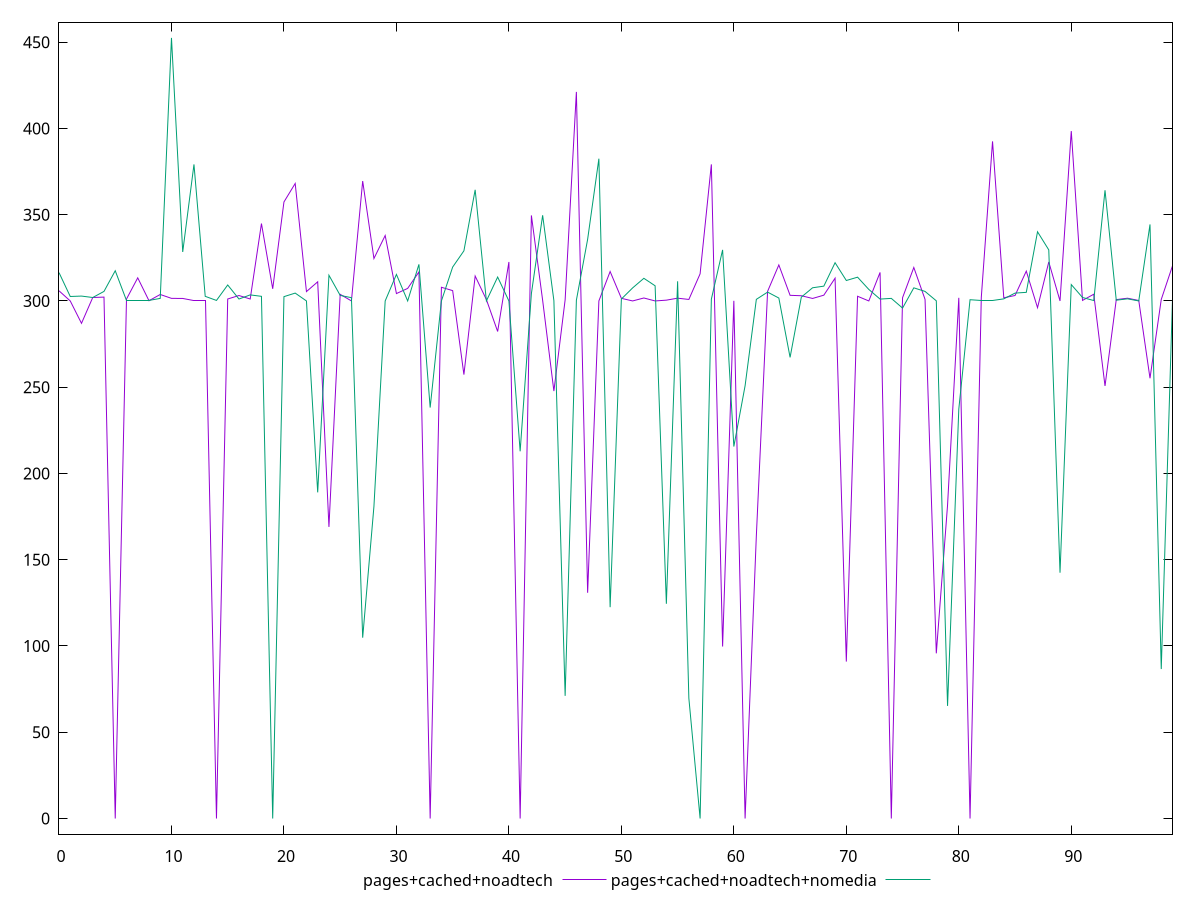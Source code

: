 reset

$pagesCachedNoadtech <<EOF
0 305.882
1 300
2 287.02900000009686
3 301.99
4 302.224
5 0
6 301.098
7 313.392
8 300.126
9 303.748
10 301.496
11 301.444
12 300
13 300
14 0
15 301.124
16 303.148
17 301.124
18 344.852
19 307.032
20 357.37800000000004
21 368.09500000067055
22 305.42199999999997
23 311.094
24 169.01700000092387
25 303.84
26 300
27 369.486
28 324.594
29 337.9320000000298
30 304.276
31 307.276
32 316.81600000000003
33 0
34 307.924
35 305.976
36 257.3070000000298
37 314.434
38 300.774
39 282.30199999921024
40 322.582
41 0
42 349.5719999987632
43 300.362
44 247.7510000001639
45 300.646
46 421.1569999996573
47 130.85800000000745
48 300
49 317.056
50 301.516
51 300
52 301.712
53 300
54 300.454
55 301.596
56 300.866
57 315.73199999999997
58 379.15
59 99.70499999914318
60 300.08
61 0
62 163.83000000100583
63 305.568
64 320.86199999999997
65 303.254
66 303.0190000003204
67 301.444
68 303.342
69 313.18600000000004
70 90.96399999968708
71 302.706
72 300
73 316.532
74 0
75 301.868
76 319.394
77 300.89
78 95.74199999962002
79 181.59700000006706
80 301.796
81 0
82 302.018
83 392.504
84 301.826
85 303.15
86 317.278
87 296.0959999989718
88 322.58
89 300
90 398.464
91 300.304
92 303.894
93 250.7170000001788
94 300.768
95 301.586
96 300.262
97 255.1800000006333
98 300.854
99 320.346
EOF

$pagesCachedNoadtechNomedia <<EOF
0 316.428
1 302.582
2 302.824
3 301.988
4 305.524
5 317.504
6 300
7 300
8 300
9 301.472
10 452.46
11 328.394
12 379.13299999944866
13 302.676
14 300.294
15 309.254
16 301.118
17 303.508
18 302.67
19 0
20 302.49
21 304.548
22 300
23 189.04900000058115
24 314.888
25 303.22
26 301.888
27 104.81899999920279
28 180.87100000027567
29 300
30 315.3640000000596
31 300
32 321.2
33 238.1939999992028
34 300
35 319.638
36 329.048
37 364.422
38 300
39 313.85
40 300
41 212.84400000050664
42 304.26899999938905
43 349.6690000006929
44 300.184
45 71.08899999968708
46 300.424
47 335.70700000040233
48 382.452
49 122.48900000099093
50 301.114
51 307.554
52 313.116
53 308.78
54 124.46200000029057
55 311.388
56 69.69600000046194
57 0
58 301.026
59 329.598
60 215.60600000061095
61 250.84700000006706
62 300.92
63 305.114
64 301.682
65 267.288999998942
66 302.214
67 307.632
68 308.572
69 322.152
70 311.848
71 313.774
72 306.668
73 301.074
74 301.488
75 295.8649999992922
76 307.59
77 305.508
78 300.076
79 65.25499999895692
80 237.28899999987334
81 300.706
82 300
83 300
84 301.206
85 304.55
86 304.9760000007227
87 340.09000000000003
88 329.58
89 142.464999999851
90 309.48799999999994
91 302
92 300.238
93 364.164
94 300.434
95 301.22
96 300
97 344.348
98 86.63600000087172
99 301.234
EOF

set key outside below
set xrange [0:99]
set yrange [-9.049199999999999:461.50919999999996]
set trange [-9.049199999999999:461.50919999999996]
set terminal svg size 640, 520 enhanced background rgb 'white'
set output "report_00015_2021-02-09T16-11-33.973Z/uses-rel-preconnect/comparison/line/2_vs_3.svg"

plot $pagesCachedNoadtech title "pages+cached+noadtech" with line, \
     $pagesCachedNoadtechNomedia title "pages+cached+noadtech+nomedia" with line

reset
